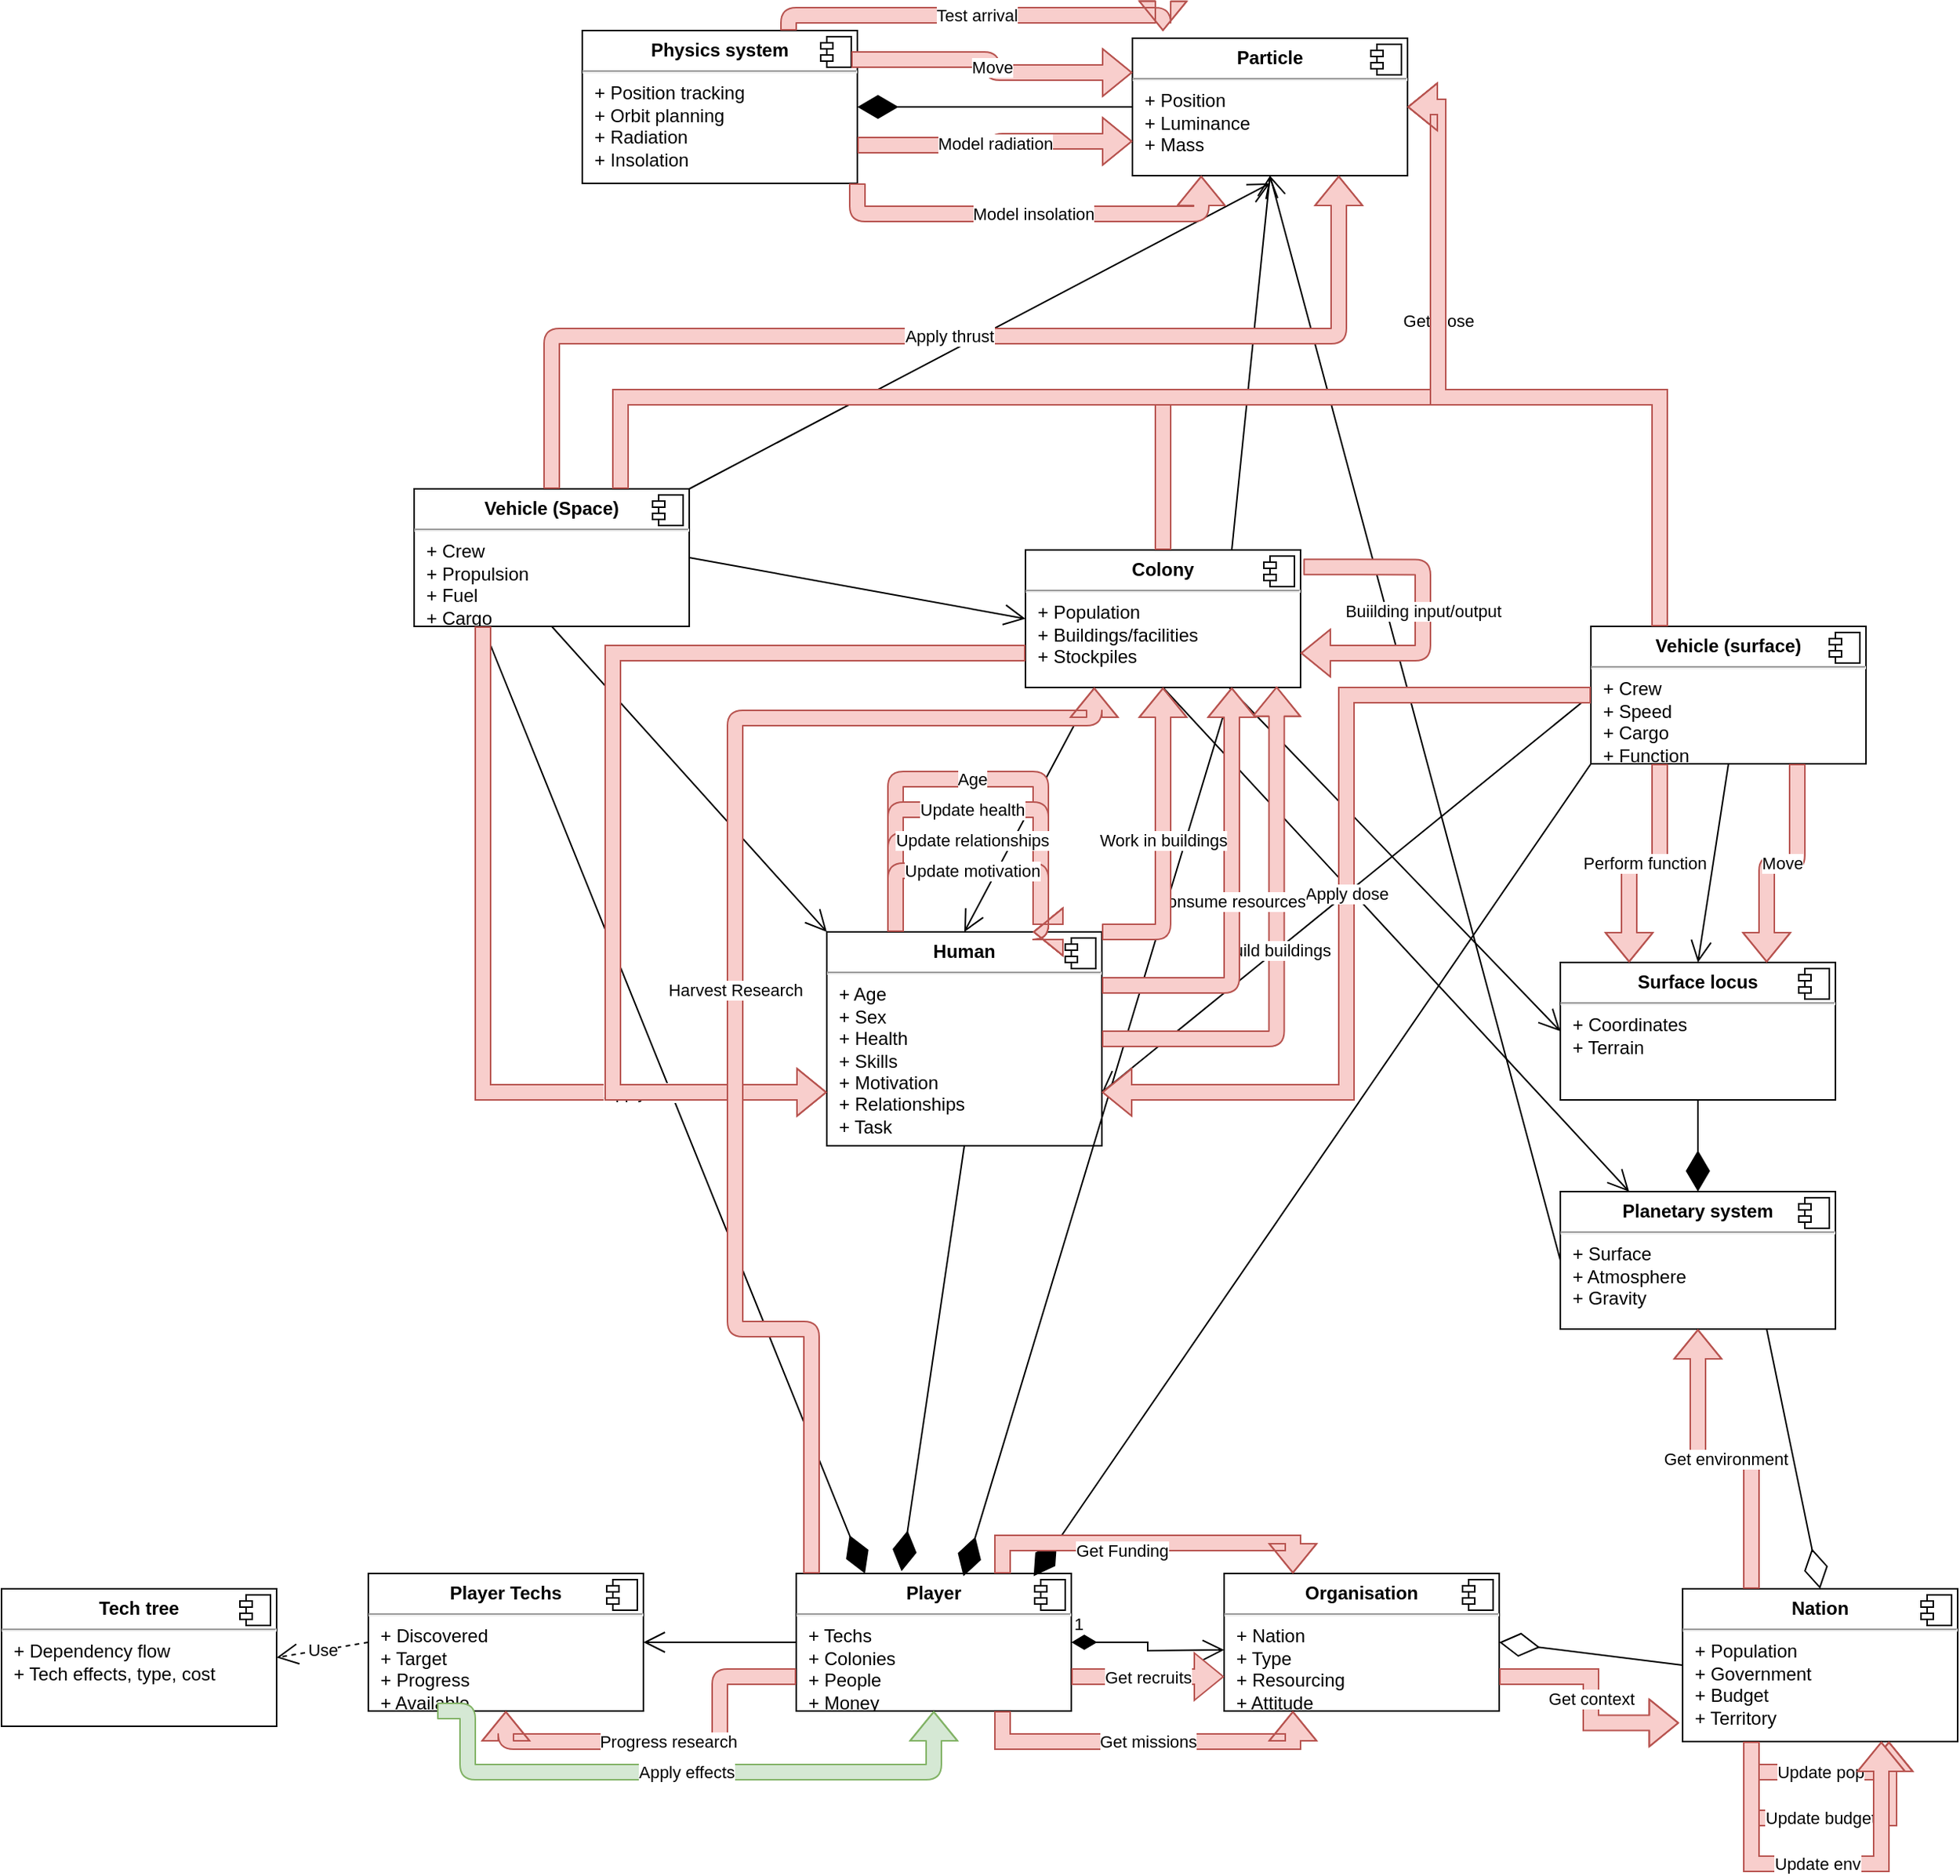 <mxfile version="18.1.2" type="device"><diagram id="ycHX6Ou6pHxriIRzzi7f" name="Page-1"><mxGraphModel dx="1384" dy="1941" grid="1" gridSize="10" guides="1" tooltips="1" connect="1" arrows="1" fold="1" page="1" pageScale="1" pageWidth="1654" pageHeight="1169" math="0" shadow="0"><root><mxCell id="0"/><mxCell id="1" parent="0"/><mxCell id="YpEkuJilYw_Qcr9c4MFV-37" value="" style="group" vertex="1" connectable="0" parent="1"><mxGeometry x="410" y="68" height="287" as="geometry"/></mxCell><mxCell id="YpEkuJilYw_Qcr9c4MFV-41" value="Components" parent="0"/><mxCell id="O30cOn-BTtzcHye-SnPq-31" value="&lt;p style=&quot;margin:0px;margin-top:6px;text-align:center;&quot;&gt;&lt;b&gt;Nation&lt;/b&gt;&lt;/p&gt;&lt;hr&gt;&lt;p style=&quot;margin:0px;margin-left:8px;&quot;&gt;+ Population&lt;/p&gt;&lt;p style=&quot;margin:0px;margin-left:8px;&quot;&gt;+ Government&lt;/p&gt;&lt;p style=&quot;margin:0px;margin-left:8px;&quot;&gt;+ Budget&lt;/p&gt;&lt;p style=&quot;margin:0px;margin-left:8px;&quot;&gt;+ Territory&lt;/p&gt;" style="align=left;overflow=fill;html=1;dropTarget=0;rounded=0;" parent="YpEkuJilYw_Qcr9c4MFV-41" vertex="1"><mxGeometry x="1110" y="680" width="180" height="100" as="geometry"/></mxCell><mxCell id="O30cOn-BTtzcHye-SnPq-32" value="" style="shape=component;jettyWidth=8;jettyHeight=4;rounded=0;" parent="O30cOn-BTtzcHye-SnPq-31" vertex="1"><mxGeometry x="1" width="20" height="20" relative="1" as="geometry"><mxPoint x="-24" y="4" as="offset"/></mxGeometry></mxCell><mxCell id="O30cOn-BTtzcHye-SnPq-8" value="&lt;p style=&quot;margin:0px;margin-top:6px;text-align:center;&quot;&gt;&lt;b&gt;Organisation&lt;/b&gt;&lt;/p&gt;&lt;hr&gt;&lt;p style=&quot;margin:0px;margin-left:8px;&quot;&gt;+ Nation&lt;br&gt;+ Type&lt;/p&gt;&lt;p style=&quot;margin:0px;margin-left:8px;&quot;&gt;+ Resourcing&lt;/p&gt;&lt;p style=&quot;margin:0px;margin-left:8px;&quot;&gt;+ Attitude&lt;/p&gt;" style="align=left;overflow=fill;html=1;dropTarget=0;rounded=0;" parent="YpEkuJilYw_Qcr9c4MFV-41" vertex="1"><mxGeometry x="810" y="670" width="180" height="90" as="geometry"/></mxCell><mxCell id="O30cOn-BTtzcHye-SnPq-9" value="" style="shape=component;jettyWidth=8;jettyHeight=4;rounded=0;" parent="O30cOn-BTtzcHye-SnPq-8" vertex="1"><mxGeometry x="1" width="20" height="20" relative="1" as="geometry"><mxPoint x="-24" y="4" as="offset"/></mxGeometry></mxCell><mxCell id="O30cOn-BTtzcHye-SnPq-6" value="&lt;p style=&quot;margin:0px;margin-top:6px;text-align:center;&quot;&gt;&lt;b&gt;Player&lt;/b&gt;&lt;/p&gt;&lt;hr&gt;&lt;p style=&quot;margin:0px;margin-left:8px;&quot;&gt;+ Techs&lt;br&gt;+ Colonies&lt;/p&gt;&lt;p style=&quot;margin:0px;margin-left:8px;&quot;&gt;+ People&lt;/p&gt;&lt;p style=&quot;margin:0px;margin-left:8px;&quot;&gt;+ Money&lt;/p&gt;" style="align=left;overflow=fill;html=1;dropTarget=0;rounded=0;" parent="YpEkuJilYw_Qcr9c4MFV-41" vertex="1"><mxGeometry x="530" y="670" width="180" height="90" as="geometry"/></mxCell><mxCell id="O30cOn-BTtzcHye-SnPq-7" value="" style="shape=component;jettyWidth=8;jettyHeight=4;rounded=0;" parent="O30cOn-BTtzcHye-SnPq-6" vertex="1"><mxGeometry x="1" width="20" height="20" relative="1" as="geometry"><mxPoint x="-24" y="4" as="offset"/></mxGeometry></mxCell><mxCell id="O30cOn-BTtzcHye-SnPq-53" value="&lt;p style=&quot;margin:0px;margin-top:6px;text-align:center;&quot;&gt;&lt;b&gt;Player Techs&lt;/b&gt;&lt;/p&gt;&lt;hr&gt;&lt;p style=&quot;margin:0px;margin-left:8px;&quot;&gt;+ Discovered&lt;br&gt;+ Target&lt;/p&gt;&lt;p style=&quot;margin:0px;margin-left:8px;&quot;&gt;+ Progress&lt;/p&gt;&lt;p style=&quot;margin:0px;margin-left:8px;&quot;&gt;+ Available&lt;/p&gt;" style="align=left;overflow=fill;html=1;dropTarget=0;rounded=0;" parent="YpEkuJilYw_Qcr9c4MFV-41" vertex="1"><mxGeometry x="250" y="670" width="180" height="90" as="geometry"/></mxCell><mxCell id="O30cOn-BTtzcHye-SnPq-54" value="" style="shape=component;jettyWidth=8;jettyHeight=4;rounded=0;" parent="O30cOn-BTtzcHye-SnPq-53" vertex="1"><mxGeometry x="1" width="20" height="20" relative="1" as="geometry"><mxPoint x="-24" y="4" as="offset"/></mxGeometry></mxCell><mxCell id="O30cOn-BTtzcHye-SnPq-10" value="&lt;p style=&quot;margin:0px;margin-top:6px;text-align:center;&quot;&gt;&lt;b&gt;Tech tree&lt;/b&gt;&lt;/p&gt;&lt;hr&gt;&lt;p style=&quot;margin:0px;margin-left:8px;&quot;&gt;+ Dependency flow&lt;br&gt;+ Tech effects, type, cost&lt;/p&gt;" style="align=left;overflow=fill;html=1;dropTarget=0;rounded=0;" parent="YpEkuJilYw_Qcr9c4MFV-41" vertex="1"><mxGeometry x="10" y="680" width="180" height="90" as="geometry"/></mxCell><mxCell id="O30cOn-BTtzcHye-SnPq-11" value="" style="shape=component;jettyWidth=8;jettyHeight=4;rounded=0;" parent="O30cOn-BTtzcHye-SnPq-10" vertex="1"><mxGeometry x="1" width="20" height="20" relative="1" as="geometry"><mxPoint x="-24" y="4" as="offset"/></mxGeometry></mxCell><mxCell id="O30cOn-BTtzcHye-SnPq-16" value="&lt;p style=&quot;margin:0px;margin-top:6px;text-align:center;&quot;&gt;&lt;b&gt;Planetary system&lt;/b&gt;&lt;/p&gt;&lt;hr&gt;&lt;p style=&quot;margin:0px;margin-left:8px;&quot;&gt;+ Surface&lt;/p&gt;&lt;p style=&quot;margin:0px;margin-left:8px;&quot;&gt;+ Atmosphere&lt;/p&gt;&lt;p style=&quot;margin:0px;margin-left:8px;&quot;&gt;+ Gravity&lt;/p&gt;" style="align=left;overflow=fill;html=1;dropTarget=0;rounded=0;" parent="YpEkuJilYw_Qcr9c4MFV-41" vertex="1"><mxGeometry x="1030" y="420" width="180" height="90" as="geometry"/></mxCell><mxCell id="O30cOn-BTtzcHye-SnPq-17" value="" style="shape=component;jettyWidth=8;jettyHeight=4;rounded=0;" parent="O30cOn-BTtzcHye-SnPq-16" vertex="1"><mxGeometry x="1" width="20" height="20" relative="1" as="geometry"><mxPoint x="-24" y="4" as="offset"/></mxGeometry></mxCell><mxCell id="O30cOn-BTtzcHye-SnPq-56" value="&lt;p style=&quot;margin:0px;margin-top:6px;text-align:center;&quot;&gt;&lt;b&gt;Surface locus&lt;/b&gt;&lt;/p&gt;&lt;hr&gt;&lt;p style=&quot;margin:0px;margin-left:8px;&quot;&gt;+ Coordinates&lt;/p&gt;&lt;p style=&quot;margin:0px;margin-left:8px;&quot;&gt;+ Terrain&lt;/p&gt;" style="align=left;overflow=fill;html=1;dropTarget=0;rounded=0;" parent="YpEkuJilYw_Qcr9c4MFV-41" vertex="1"><mxGeometry x="1030" y="270" width="180" height="90" as="geometry"/></mxCell><mxCell id="O30cOn-BTtzcHye-SnPq-57" value="" style="shape=component;jettyWidth=8;jettyHeight=4;rounded=0;" parent="O30cOn-BTtzcHye-SnPq-56" vertex="1"><mxGeometry x="1" width="20" height="20" relative="1" as="geometry"><mxPoint x="-24" y="4" as="offset"/></mxGeometry></mxCell><mxCell id="O30cOn-BTtzcHye-SnPq-24" value="&lt;p style=&quot;margin:0px;margin-top:6px;text-align:center;&quot;&gt;&lt;b&gt;Human&lt;/b&gt;&lt;/p&gt;&lt;hr&gt;&lt;p style=&quot;margin:0px;margin-left:8px;&quot;&gt;+ Age&lt;br&gt;+ Sex&lt;/p&gt;&lt;p style=&quot;margin:0px;margin-left:8px;&quot;&gt;+ Health&lt;/p&gt;&lt;p style=&quot;margin:0px;margin-left:8px;&quot;&gt;+ Skills&lt;/p&gt;&lt;p style=&quot;margin:0px;margin-left:8px;&quot;&gt;+ Motivation&lt;/p&gt;&lt;p style=&quot;margin:0px;margin-left:8px;&quot;&gt;+ Relationships&lt;/p&gt;&lt;p style=&quot;margin:0px;margin-left:8px;&quot;&gt;+ Task&lt;/p&gt;" style="align=left;overflow=fill;html=1;dropTarget=0;rounded=0;" parent="YpEkuJilYw_Qcr9c4MFV-41" vertex="1"><mxGeometry x="550" y="250" width="180" height="140" as="geometry"/></mxCell><mxCell id="O30cOn-BTtzcHye-SnPq-25" value="" style="shape=component;jettyWidth=8;jettyHeight=4;rounded=0;" parent="O30cOn-BTtzcHye-SnPq-24" vertex="1"><mxGeometry x="1" width="20" height="20" relative="1" as="geometry"><mxPoint x="-24" y="4" as="offset"/></mxGeometry></mxCell><mxCell id="O30cOn-BTtzcHye-SnPq-28" value="&lt;p style=&quot;margin:0px;margin-top:6px;text-align:center;&quot;&gt;&lt;b&gt;Vehicle (surface)&lt;/b&gt;&lt;/p&gt;&lt;hr&gt;&lt;p style=&quot;margin:0px;margin-left:8px;&quot;&gt;+ Crew&lt;/p&gt;&lt;p style=&quot;margin:0px;margin-left:8px;&quot;&gt;+ Speed&lt;/p&gt;&lt;p style=&quot;margin:0px;margin-left:8px;&quot;&gt;+ Cargo&lt;/p&gt;&lt;p style=&quot;margin:0px;margin-left:8px;&quot;&gt;+ Function&lt;/p&gt;" style="align=left;overflow=fill;html=1;dropTarget=0;rounded=0;" parent="YpEkuJilYw_Qcr9c4MFV-41" vertex="1"><mxGeometry x="1050" y="50" width="180" height="90" as="geometry"/></mxCell><mxCell id="O30cOn-BTtzcHye-SnPq-29" value="" style="shape=component;jettyWidth=8;jettyHeight=4;rounded=0;" parent="O30cOn-BTtzcHye-SnPq-28" vertex="1"><mxGeometry x="1" width="20" height="20" relative="1" as="geometry"><mxPoint x="-24" y="4" as="offset"/></mxGeometry></mxCell><mxCell id="O30cOn-BTtzcHye-SnPq-22" value="&lt;p style=&quot;margin:0px;margin-top:6px;text-align:center;&quot;&gt;&lt;b&gt;Colony&lt;/b&gt;&lt;/p&gt;&lt;hr&gt;&lt;p style=&quot;margin:0px;margin-left:8px;&quot;&gt;+ Population&lt;br&gt;+ Buildings/facilities&lt;/p&gt;&lt;p style=&quot;margin:0px;margin-left:8px;&quot;&gt;+ Stockpiles&lt;/p&gt;" style="align=left;overflow=fill;html=1;dropTarget=0;rounded=0;" parent="YpEkuJilYw_Qcr9c4MFV-41" vertex="1"><mxGeometry x="680" width="180" height="90" as="geometry"/></mxCell><mxCell id="O30cOn-BTtzcHye-SnPq-23" value="" style="shape=component;jettyWidth=8;jettyHeight=4;rounded=0;" parent="O30cOn-BTtzcHye-SnPq-22" vertex="1"><mxGeometry x="1" width="20" height="20" relative="1" as="geometry"><mxPoint x="-24" y="4" as="offset"/></mxGeometry></mxCell><mxCell id="O30cOn-BTtzcHye-SnPq-26" value="&lt;p style=&quot;margin:0px;margin-top:6px;text-align:center;&quot;&gt;&lt;b&gt;Vehicle (Space)&lt;/b&gt;&lt;/p&gt;&lt;hr&gt;&lt;p style=&quot;margin:0px;margin-left:8px;&quot;&gt;+ Crew&lt;br&gt;+ Propulsion&lt;/p&gt;&lt;p style=&quot;margin:0px;margin-left:8px;&quot;&gt;+ Fuel&lt;/p&gt;&lt;p style=&quot;margin:0px;margin-left:8px;&quot;&gt;+ Cargo&lt;/p&gt;" style="align=left;overflow=fill;html=1;dropTarget=0;rounded=0;" parent="YpEkuJilYw_Qcr9c4MFV-41" vertex="1"><mxGeometry x="280" y="-40" width="180" height="90" as="geometry"/></mxCell><mxCell id="O30cOn-BTtzcHye-SnPq-27" value="" style="shape=component;jettyWidth=8;jettyHeight=4;rounded=0;" parent="O30cOn-BTtzcHye-SnPq-26" vertex="1"><mxGeometry x="1" width="20" height="20" relative="1" as="geometry"><mxPoint x="-24" y="4" as="offset"/></mxGeometry></mxCell><mxCell id="O30cOn-BTtzcHye-SnPq-40" value="&lt;p style=&quot;margin:0px;margin-top:6px;text-align:center;&quot;&gt;&lt;b&gt;Particle&lt;/b&gt;&lt;/p&gt;&lt;hr&gt;&lt;p style=&quot;margin:0px;margin-left:8px;&quot;&gt;+ Position&lt;br&gt;&lt;/p&gt;&lt;p style=&quot;margin:0px;margin-left:8px;&quot;&gt;+ Luminance&lt;/p&gt;&lt;p style=&quot;margin:0px;margin-left:8px;&quot;&gt;+ Mass&lt;/p&gt;" style="align=left;overflow=fill;html=1;dropTarget=0;rounded=0;" parent="YpEkuJilYw_Qcr9c4MFV-41" vertex="1"><mxGeometry x="750" y="-335" width="180" height="90" as="geometry"/></mxCell><mxCell id="O30cOn-BTtzcHye-SnPq-41" value="" style="shape=component;jettyWidth=8;jettyHeight=4;rounded=0;" parent="O30cOn-BTtzcHye-SnPq-40" vertex="1"><mxGeometry x="1" width="20" height="20" relative="1" as="geometry"><mxPoint x="-24" y="4" as="offset"/></mxGeometry></mxCell><mxCell id="O30cOn-BTtzcHye-SnPq-1" value="&lt;p style=&quot;margin:0px;margin-top:6px;text-align:center;&quot;&gt;&lt;b&gt;Physics system&lt;/b&gt;&lt;/p&gt;&lt;hr&gt;&lt;p style=&quot;margin:0px;margin-left:8px;&quot;&gt;+ Position tracking&lt;br&gt;+ Orbit planning&lt;/p&gt;&lt;p style=&quot;margin:0px;margin-left:8px;&quot;&gt;+ Radiation&lt;/p&gt;&lt;p style=&quot;margin:0px;margin-left:8px;&quot;&gt;+ Insolation&lt;/p&gt;" style="align=left;overflow=fill;html=1;dropTarget=0;rounded=0;" parent="YpEkuJilYw_Qcr9c4MFV-41" vertex="1"><mxGeometry x="390" y="-340" width="180" height="100" as="geometry"/></mxCell><mxCell id="O30cOn-BTtzcHye-SnPq-2" value="" style="shape=component;jettyWidth=8;jettyHeight=4;rounded=0;" parent="O30cOn-BTtzcHye-SnPq-1" vertex="1"><mxGeometry x="1" width="20" height="20" relative="1" as="geometry"><mxPoint x="-24" y="4" as="offset"/></mxGeometry></mxCell><mxCell id="YpEkuJilYw_Qcr9c4MFV-42" value="References" parent="0"/><mxCell id="YpEkuJilYw_Qcr9c4MFV-24" value="" style="endArrow=diamondThin;endFill=1;endSize=24;html=1;rounded=0;entryX=0.25;entryY=0;entryDx=0;entryDy=0;exitX=0.25;exitY=1;exitDx=0;exitDy=0;" edge="1" parent="YpEkuJilYw_Qcr9c4MFV-42" source="O30cOn-BTtzcHye-SnPq-26" target="O30cOn-BTtzcHye-SnPq-6"><mxGeometry width="160" relative="1" as="geometry"><mxPoint x="610" y="520" as="sourcePoint"/><mxPoint x="770" y="520" as="targetPoint"/></mxGeometry></mxCell><mxCell id="YpEkuJilYw_Qcr9c4MFV-25" value="" style="endArrow=diamondThin;endFill=1;endSize=24;html=1;rounded=0;entryX=0.383;entryY=-0.016;entryDx=0;entryDy=0;entryPerimeter=0;exitX=0.5;exitY=1;exitDx=0;exitDy=0;" edge="1" parent="YpEkuJilYw_Qcr9c4MFV-42" source="O30cOn-BTtzcHye-SnPq-24" target="O30cOn-BTtzcHye-SnPq-6"><mxGeometry width="160" relative="1" as="geometry"><mxPoint x="660" y="560" as="sourcePoint"/><mxPoint x="820" y="560" as="targetPoint"/></mxGeometry></mxCell><mxCell id="YpEkuJilYw_Qcr9c4MFV-26" value="" style="endArrow=diamondThin;endFill=1;endSize=24;html=1;rounded=0;entryX=0.608;entryY=0.02;entryDx=0;entryDy=0;entryPerimeter=0;exitX=0.75;exitY=1;exitDx=0;exitDy=0;" edge="1" parent="YpEkuJilYw_Qcr9c4MFV-42" source="O30cOn-BTtzcHye-SnPq-22" target="O30cOn-BTtzcHye-SnPq-6"><mxGeometry width="160" relative="1" as="geometry"><mxPoint x="680" y="560" as="sourcePoint"/><mxPoint x="840" y="560" as="targetPoint"/></mxGeometry></mxCell><mxCell id="YpEkuJilYw_Qcr9c4MFV-23" value="" style="endArrow=diamondThin;endFill=1;endSize=24;html=1;rounded=0;entryX=0.863;entryY=0.02;entryDx=0;entryDy=0;entryPerimeter=0;exitX=0;exitY=1;exitDx=0;exitDy=0;" edge="1" parent="YpEkuJilYw_Qcr9c4MFV-42" source="O30cOn-BTtzcHye-SnPq-28" target="O30cOn-BTtzcHye-SnPq-6"><mxGeometry width="160" relative="1" as="geometry"><mxPoint x="690" y="320" as="sourcePoint"/><mxPoint x="850" y="320" as="targetPoint"/></mxGeometry></mxCell><mxCell id="O30cOn-BTtzcHye-SnPq-55" value="Use" style="endArrow=open;endSize=12;dashed=1;html=1;rounded=0;entryX=1;entryY=0.5;entryDx=0;entryDy=0;exitX=0;exitY=0.5;exitDx=0;exitDy=0;" parent="YpEkuJilYw_Qcr9c4MFV-42" source="O30cOn-BTtzcHye-SnPq-53" target="O30cOn-BTtzcHye-SnPq-10" edge="1"><mxGeometry width="160" relative="1" as="geometry"><mxPoint x="50" y="690" as="sourcePoint"/><mxPoint x="210" y="690" as="targetPoint"/></mxGeometry></mxCell><mxCell id="O30cOn-BTtzcHye-SnPq-34" value="" style="endArrow=open;endFill=1;endSize=12;html=1;rounded=0;exitX=0;exitY=0.5;exitDx=0;exitDy=0;entryX=1;entryY=0.5;entryDx=0;entryDy=0;" parent="YpEkuJilYw_Qcr9c4MFV-42" source="O30cOn-BTtzcHye-SnPq-6" target="O30cOn-BTtzcHye-SnPq-53" edge="1"><mxGeometry width="160" relative="1" as="geometry"><mxPoint x="380" y="660" as="sourcePoint"/><mxPoint x="540" y="660" as="targetPoint"/></mxGeometry></mxCell><mxCell id="O30cOn-BTtzcHye-SnPq-33" value="1" style="endArrow=open;html=1;endSize=12;startArrow=diamondThin;startSize=14;startFill=1;edgeStyle=orthogonalEdgeStyle;align=left;verticalAlign=bottom;rounded=0;" parent="YpEkuJilYw_Qcr9c4MFV-42" source="O30cOn-BTtzcHye-SnPq-6" edge="1"><mxGeometry x="-1" y="3" relative="1" as="geometry"><mxPoint x="710" y="715" as="sourcePoint"/><mxPoint x="810" y="720" as="targetPoint"/></mxGeometry></mxCell><mxCell id="O30cOn-BTtzcHye-SnPq-36" value="" style="endArrow=diamondThin;endFill=0;endSize=24;html=1;rounded=0;entryX=1;entryY=0.5;entryDx=0;entryDy=0;exitX=0;exitY=0.5;exitDx=0;exitDy=0;" parent="YpEkuJilYw_Qcr9c4MFV-42" source="O30cOn-BTtzcHye-SnPq-31" target="O30cOn-BTtzcHye-SnPq-8" edge="1"><mxGeometry width="160" relative="1" as="geometry"><mxPoint x="1030" y="650" as="sourcePoint"/><mxPoint x="1190" y="650" as="targetPoint"/></mxGeometry></mxCell><mxCell id="O30cOn-BTtzcHye-SnPq-37" value="" style="endArrow=diamondThin;endFill=0;endSize=24;html=1;rounded=0;entryX=0.5;entryY=0;entryDx=0;entryDy=0;exitX=0.75;exitY=1;exitDx=0;exitDy=0;" parent="YpEkuJilYw_Qcr9c4MFV-42" source="O30cOn-BTtzcHye-SnPq-16" target="O30cOn-BTtzcHye-SnPq-31" edge="1"><mxGeometry width="160" relative="1" as="geometry"><mxPoint x="1130" y="590" as="sourcePoint"/><mxPoint x="1290" y="590" as="targetPoint"/></mxGeometry></mxCell><mxCell id="O30cOn-BTtzcHye-SnPq-44" value="" style="endArrow=open;endFill=1;endSize=12;html=1;rounded=0;exitX=0;exitY=0.5;exitDx=0;exitDy=0;entryX=0.5;entryY=1;entryDx=0;entryDy=0;" parent="YpEkuJilYw_Qcr9c4MFV-42" source="O30cOn-BTtzcHye-SnPq-16" target="O30cOn-BTtzcHye-SnPq-40" edge="1"><mxGeometry width="160" relative="1" as="geometry"><mxPoint x="950" y="350" as="sourcePoint"/><mxPoint x="1110" y="350" as="targetPoint"/></mxGeometry></mxCell><mxCell id="O30cOn-BTtzcHye-SnPq-46" value="" style="endArrow=open;endFill=1;endSize=12;html=1;rounded=0;exitX=0.5;exitY=1;exitDx=0;exitDy=0;entryX=0.25;entryY=0;entryDx=0;entryDy=0;" parent="YpEkuJilYw_Qcr9c4MFV-42" source="O30cOn-BTtzcHye-SnPq-22" target="O30cOn-BTtzcHye-SnPq-16" edge="1"><mxGeometry width="160" relative="1" as="geometry"><mxPoint x="520" y="220" as="sourcePoint"/><mxPoint x="680" y="220" as="targetPoint"/></mxGeometry></mxCell><mxCell id="gb7WGFapr_eq5g4spfhF-29" value="" style="endArrow=diamondThin;endFill=1;endSize=24;html=1;entryX=0.5;entryY=0;entryDx=0;entryDy=0;exitX=0.5;exitY=1;exitDx=0;exitDy=0;" parent="YpEkuJilYw_Qcr9c4MFV-42" source="O30cOn-BTtzcHye-SnPq-56" target="O30cOn-BTtzcHye-SnPq-16" edge="1"><mxGeometry width="160" relative="1" as="geometry"><mxPoint x="900" y="540" as="sourcePoint"/><mxPoint x="1060" y="540" as="targetPoint"/></mxGeometry></mxCell><mxCell id="O30cOn-BTtzcHye-SnPq-48" value="" style="endArrow=open;endFill=1;endSize=12;html=1;rounded=0;exitX=0.5;exitY=1;exitDx=0;exitDy=0;entryX=0.5;entryY=0;entryDx=0;entryDy=0;" parent="YpEkuJilYw_Qcr9c4MFV-42" source="O30cOn-BTtzcHye-SnPq-28" target="O30cOn-BTtzcHye-SnPq-56" edge="1"><mxGeometry width="160" relative="1" as="geometry"><mxPoint x="1020" y="230" as="sourcePoint"/><mxPoint x="1180" y="230" as="targetPoint"/></mxGeometry></mxCell><mxCell id="gb7WGFapr_eq5g4spfhF-13" value="" style="endArrow=open;endFill=1;endSize=12;html=1;entryX=0;entryY=0.5;entryDx=0;entryDy=0;" parent="YpEkuJilYw_Qcr9c4MFV-42" source="O30cOn-BTtzcHye-SnPq-22" target="O30cOn-BTtzcHye-SnPq-56" edge="1"><mxGeometry width="160" relative="1" as="geometry"><mxPoint x="650" y="250" as="sourcePoint"/><mxPoint x="810" y="250" as="targetPoint"/></mxGeometry></mxCell><mxCell id="O30cOn-BTtzcHye-SnPq-52" value="" style="endArrow=open;endFill=1;endSize=12;html=1;rounded=0;exitX=0;exitY=0.5;exitDx=0;exitDy=0;entryX=1;entryY=0.75;entryDx=0;entryDy=0;" parent="YpEkuJilYw_Qcr9c4MFV-42" source="O30cOn-BTtzcHye-SnPq-28" target="O30cOn-BTtzcHye-SnPq-24" edge="1"><mxGeometry width="160" relative="1" as="geometry"><mxPoint x="820" y="20" as="sourcePoint"/><mxPoint x="980" y="20" as="targetPoint"/></mxGeometry></mxCell><mxCell id="O30cOn-BTtzcHye-SnPq-50" value="" style="endArrow=open;endFill=1;endSize=12;html=1;rounded=0;exitX=0.25;exitY=1;exitDx=0;exitDy=0;entryX=0.5;entryY=0;entryDx=0;entryDy=0;" parent="YpEkuJilYw_Qcr9c4MFV-42" source="O30cOn-BTtzcHye-SnPq-22" target="O30cOn-BTtzcHye-SnPq-24" edge="1"><mxGeometry width="160" relative="1" as="geometry"><mxPoint x="530" y="150" as="sourcePoint"/><mxPoint x="590" y="40" as="targetPoint"/></mxGeometry></mxCell><mxCell id="O30cOn-BTtzcHye-SnPq-51" value="" style="endArrow=open;endFill=1;endSize=12;html=1;rounded=0;exitX=0.5;exitY=1;exitDx=0;exitDy=0;entryX=0;entryY=0;entryDx=0;entryDy=0;" parent="YpEkuJilYw_Qcr9c4MFV-42" source="O30cOn-BTtzcHye-SnPq-26" target="O30cOn-BTtzcHye-SnPq-24" edge="1"><mxGeometry width="160" relative="1" as="geometry"><mxPoint x="810" y="50" as="sourcePoint"/><mxPoint x="970" y="50" as="targetPoint"/></mxGeometry></mxCell><mxCell id="O30cOn-BTtzcHye-SnPq-49" value="" style="endArrow=open;endFill=1;endSize=12;html=1;rounded=0;exitX=1;exitY=0.5;exitDx=0;exitDy=0;entryX=0;entryY=0.5;entryDx=0;entryDy=0;" parent="YpEkuJilYw_Qcr9c4MFV-42" source="O30cOn-BTtzcHye-SnPq-26" target="O30cOn-BTtzcHye-SnPq-22" edge="1"><mxGeometry width="160" relative="1" as="geometry"><mxPoint x="890" y="240" as="sourcePoint"/><mxPoint x="1050" y="240" as="targetPoint"/></mxGeometry></mxCell><mxCell id="O30cOn-BTtzcHye-SnPq-43" value="" style="endArrow=open;endFill=1;endSize=12;html=1;rounded=0;exitX=1;exitY=0;exitDx=0;exitDy=0;" parent="YpEkuJilYw_Qcr9c4MFV-42" source="O30cOn-BTtzcHye-SnPq-26" edge="1"><mxGeometry width="160" relative="1" as="geometry"><mxPoint x="820" y="240" as="sourcePoint"/><mxPoint x="840" y="-240" as="targetPoint"/></mxGeometry></mxCell><mxCell id="O30cOn-BTtzcHye-SnPq-47" value="" style="endArrow=open;endFill=1;endSize=12;html=1;rounded=0;exitX=0.75;exitY=0;exitDx=0;exitDy=0;entryX=0.5;entryY=1;entryDx=0;entryDy=0;" parent="YpEkuJilYw_Qcr9c4MFV-42" source="O30cOn-BTtzcHye-SnPq-22" target="O30cOn-BTtzcHye-SnPq-40" edge="1"><mxGeometry width="160" relative="1" as="geometry"><mxPoint x="530" y="230" as="sourcePoint"/><mxPoint x="690" y="230" as="targetPoint"/></mxGeometry></mxCell><mxCell id="O30cOn-BTtzcHye-SnPq-42" value="" style="endArrow=diamondThin;endFill=1;endSize=24;html=1;rounded=0;entryX=1;entryY=0.5;entryDx=0;entryDy=0;exitX=0;exitY=0.5;exitDx=0;exitDy=0;" parent="YpEkuJilYw_Qcr9c4MFV-42" source="O30cOn-BTtzcHye-SnPq-40" target="O30cOn-BTtzcHye-SnPq-1" edge="1"><mxGeometry width="160" relative="1" as="geometry"><mxPoint x="1020" y="130" as="sourcePoint"/><mxPoint x="1180" y="130" as="targetPoint"/></mxGeometry></mxCell><mxCell id="YpEkuJilYw_Qcr9c4MFV-43" value="Timing interactions" parent="0"/><mxCell id="YpEkuJilYw_Qcr9c4MFV-33" value="Apply dose" style="edgeStyle=orthogonalEdgeStyle;shape=flexArrow;rounded=0;orthogonalLoop=1;jettySize=auto;html=1;exitX=0.25;exitY=1;exitDx=0;exitDy=0;entryX=0;entryY=0.75;entryDx=0;entryDy=0;startArrow=none;startFill=0;endArrow=block;endFill=0;fillColor=#f8cecc;strokeColor=#b85450;" edge="1" parent="YpEkuJilYw_Qcr9c4MFV-43" source="O30cOn-BTtzcHye-SnPq-26" target="O30cOn-BTtzcHye-SnPq-24"><mxGeometry x="0.547" relative="1" as="geometry"><mxPoint x="1" as="offset"/></mxGeometry></mxCell><mxCell id="YpEkuJilYw_Qcr9c4MFV-35" style="edgeStyle=orthogonalEdgeStyle;shape=flexArrow;rounded=0;orthogonalLoop=1;jettySize=auto;html=1;exitX=0;exitY=0.75;exitDx=0;exitDy=0;entryX=0;entryY=0.75;entryDx=0;entryDy=0;startArrow=none;startFill=0;endArrow=block;endFill=0;fillColor=#f8cecc;strokeColor=#b85450;" edge="1" parent="YpEkuJilYw_Qcr9c4MFV-43" source="O30cOn-BTtzcHye-SnPq-22" target="O30cOn-BTtzcHye-SnPq-24"><mxGeometry relative="1" as="geometry"><Array as="points"><mxPoint x="410" y="68"/><mxPoint x="410" y="355"/></Array></mxGeometry></mxCell><mxCell id="gb7WGFapr_eq5g4spfhF-30" value="Harvest Research" style="edgeStyle=orthogonalEdgeStyle;shape=flexArrow;orthogonalLoop=1;jettySize=auto;html=1;exitX=0.25;exitY=1;exitDx=0;exitDy=0;fillColor=#f8cecc;strokeColor=#b85450;startArrow=block;endArrow=none;endFill=0;" parent="YpEkuJilYw_Qcr9c4MFV-43" source="O30cOn-BTtzcHye-SnPq-22" target="O30cOn-BTtzcHye-SnPq-6" edge="1"><mxGeometry relative="1" as="geometry"><Array as="points"><mxPoint x="725" y="110"/><mxPoint x="490" y="110"/><mxPoint x="490" y="510"/><mxPoint x="540" y="510"/></Array></mxGeometry></mxCell><mxCell id="gb7WGFapr_eq5g4spfhF-31" value="Progress research" style="edgeStyle=orthogonalEdgeStyle;shape=flexArrow;orthogonalLoop=1;jettySize=auto;html=1;exitX=0;exitY=0.75;exitDx=0;exitDy=0;entryX=0.5;entryY=1;entryDx=0;entryDy=0;fillColor=#f8cecc;strokeColor=#b85450;" parent="YpEkuJilYw_Qcr9c4MFV-43" source="O30cOn-BTtzcHye-SnPq-6" target="O30cOn-BTtzcHye-SnPq-53" edge="1"><mxGeometry relative="1" as="geometry"/></mxCell><mxCell id="gb7WGFapr_eq5g4spfhF-32" value="Apply effects" style="edgeStyle=orthogonalEdgeStyle;shape=flexArrow;orthogonalLoop=1;jettySize=auto;html=1;exitX=0.25;exitY=1;exitDx=0;exitDy=0;entryX=0.5;entryY=1;entryDx=0;entryDy=0;fillColor=#d5e8d4;strokeColor=#82b366;" parent="YpEkuJilYw_Qcr9c4MFV-43" source="O30cOn-BTtzcHye-SnPq-53" target="O30cOn-BTtzcHye-SnPq-6" edge="1"><mxGeometry relative="1" as="geometry"><Array as="points"><mxPoint x="315" y="800"/><mxPoint x="620" y="800"/></Array></mxGeometry></mxCell><mxCell id="YpEkuJilYw_Qcr9c4MFV-4" value="Get missions" style="edgeStyle=orthogonalEdgeStyle;shape=flexArrow;rounded=0;orthogonalLoop=1;jettySize=auto;html=1;exitX=0.75;exitY=1;exitDx=0;exitDy=0;entryX=0.25;entryY=1;entryDx=0;entryDy=0;startArrow=none;startFill=0;endArrow=block;endFill=0;fillColor=#f8cecc;strokeColor=#b85450;" edge="1" parent="YpEkuJilYw_Qcr9c4MFV-43" source="O30cOn-BTtzcHye-SnPq-6" target="O30cOn-BTtzcHye-SnPq-8"><mxGeometry relative="1" as="geometry"/></mxCell><mxCell id="YpEkuJilYw_Qcr9c4MFV-1" style="edgeStyle=orthogonalEdgeStyle;shape=flexArrow;rounded=0;orthogonalLoop=1;jettySize=auto;html=1;exitX=0.25;exitY=0;exitDx=0;exitDy=0;entryX=0.75;entryY=0;entryDx=0;entryDy=0;startArrow=block;endArrow=none;endFill=0;startFill=0;fillColor=#f8cecc;strokeColor=#b85450;" edge="1" parent="YpEkuJilYw_Qcr9c4MFV-43" source="O30cOn-BTtzcHye-SnPq-8" target="O30cOn-BTtzcHye-SnPq-6"><mxGeometry relative="1" as="geometry"/></mxCell><mxCell id="YpEkuJilYw_Qcr9c4MFV-2" value="Get Funding" style="edgeLabel;html=1;align=center;verticalAlign=middle;resizable=0;points=[];" vertex="1" connectable="0" parent="YpEkuJilYw_Qcr9c4MFV-1"><mxGeometry x="0.142" y="5" relative="1" as="geometry"><mxPoint x="-1" as="offset"/></mxGeometry></mxCell><mxCell id="YpEkuJilYw_Qcr9c4MFV-3" value="Get recruits" style="edgeStyle=orthogonalEdgeStyle;shape=flexArrow;rounded=0;orthogonalLoop=1;jettySize=auto;html=1;exitX=1;exitY=0.75;exitDx=0;exitDy=0;entryX=0;entryY=0.75;entryDx=0;entryDy=0;startArrow=none;startFill=0;endArrow=block;endFill=0;fillColor=#f8cecc;strokeColor=#b85450;" edge="1" parent="YpEkuJilYw_Qcr9c4MFV-43" source="O30cOn-BTtzcHye-SnPq-6" target="O30cOn-BTtzcHye-SnPq-8"><mxGeometry relative="1" as="geometry"/></mxCell><mxCell id="YpEkuJilYw_Qcr9c4MFV-9" value="Get context" style="edgeStyle=orthogonalEdgeStyle;shape=flexArrow;rounded=0;orthogonalLoop=1;jettySize=auto;html=1;exitX=1;exitY=0.75;exitDx=0;exitDy=0;entryX=-0.013;entryY=0.878;entryDx=0;entryDy=0;entryPerimeter=0;startArrow=none;startFill=0;endArrow=block;endFill=0;fillColor=#f8cecc;strokeColor=#b85450;" edge="1" parent="YpEkuJilYw_Qcr9c4MFV-43" source="O30cOn-BTtzcHye-SnPq-8" target="O30cOn-BTtzcHye-SnPq-31"><mxGeometry relative="1" as="geometry"/></mxCell><mxCell id="YpEkuJilYw_Qcr9c4MFV-5" value="Update pop" style="edgeStyle=orthogonalEdgeStyle;shape=flexArrow;rounded=0;orthogonalLoop=1;jettySize=auto;html=1;exitX=0.25;exitY=1;exitDx=0;exitDy=0;entryX=0.75;entryY=1;entryDx=0;entryDy=0;startArrow=none;startFill=0;endArrow=block;endFill=0;fillColor=#f8cecc;strokeColor=#b85450;" edge="1" parent="YpEkuJilYw_Qcr9c4MFV-43" source="O30cOn-BTtzcHye-SnPq-31" target="O30cOn-BTtzcHye-SnPq-31"><mxGeometry relative="1" as="geometry"/></mxCell><mxCell id="YpEkuJilYw_Qcr9c4MFV-6" value="Update budget" style="edgeStyle=orthogonalEdgeStyle;shape=flexArrow;rounded=0;orthogonalLoop=1;jettySize=auto;html=1;exitX=0.25;exitY=1;exitDx=0;exitDy=0;entryX=0.75;entryY=1;entryDx=0;entryDy=0;startArrow=none;startFill=0;endArrow=block;endFill=0;fillColor=#f8cecc;strokeColor=#b85450;" edge="1" parent="YpEkuJilYw_Qcr9c4MFV-43" source="O30cOn-BTtzcHye-SnPq-31" target="O30cOn-BTtzcHye-SnPq-31"><mxGeometry relative="1" as="geometry"><Array as="points"><mxPoint x="1155" y="830"/><mxPoint x="1245" y="830"/></Array></mxGeometry></mxCell><mxCell id="YpEkuJilYw_Qcr9c4MFV-8" value="Update env" style="edgeStyle=orthogonalEdgeStyle;shape=flexArrow;rounded=0;orthogonalLoop=1;jettySize=auto;html=1;exitX=0.25;exitY=1;exitDx=0;exitDy=0;startArrow=none;startFill=0;endArrow=block;endFill=0;fillColor=#f8cecc;strokeColor=#b85450;" edge="1" parent="YpEkuJilYw_Qcr9c4MFV-43" source="O30cOn-BTtzcHye-SnPq-31"><mxGeometry relative="1" as="geometry"><mxPoint x="1240" y="780" as="targetPoint"/><Array as="points"><mxPoint x="1155" y="860"/><mxPoint x="1240" y="860"/></Array></mxGeometry></mxCell><mxCell id="YpEkuJilYw_Qcr9c4MFV-10" value="Get environment" style="edgeStyle=orthogonalEdgeStyle;shape=flexArrow;rounded=0;orthogonalLoop=1;jettySize=auto;html=1;exitX=0.25;exitY=0;exitDx=0;exitDy=0;entryX=0.5;entryY=1;entryDx=0;entryDy=0;startArrow=none;startFill=0;endArrow=block;endFill=0;fillColor=#f8cecc;strokeColor=#b85450;" edge="1" parent="YpEkuJilYw_Qcr9c4MFV-43" source="O30cOn-BTtzcHye-SnPq-31" target="O30cOn-BTtzcHye-SnPq-16"><mxGeometry relative="1" as="geometry"/></mxCell><mxCell id="gb7WGFapr_eq5g4spfhF-9" value="Move" style="edgeStyle=orthogonalEdgeStyle;shape=flexArrow;orthogonalLoop=1;jettySize=auto;html=1;exitX=0.75;exitY=1;exitDx=0;exitDy=0;entryX=0.75;entryY=0;entryDx=0;entryDy=0;fillColor=#f8cecc;strokeColor=#b85450;" parent="YpEkuJilYw_Qcr9c4MFV-43" source="O30cOn-BTtzcHye-SnPq-28" target="O30cOn-BTtzcHye-SnPq-56" edge="1"><mxGeometry relative="1" as="geometry"/></mxCell><mxCell id="gb7WGFapr_eq5g4spfhF-10" value="Perform function" style="edgeStyle=orthogonalEdgeStyle;shape=flexArrow;orthogonalLoop=1;jettySize=auto;html=1;exitX=0.25;exitY=1;exitDx=0;exitDy=0;entryX=0.25;entryY=0;entryDx=0;entryDy=0;fillColor=#f8cecc;strokeColor=#b85450;" parent="YpEkuJilYw_Qcr9c4MFV-43" source="O30cOn-BTtzcHye-SnPq-28" target="O30cOn-BTtzcHye-SnPq-56" edge="1"><mxGeometry relative="1" as="geometry"/></mxCell><mxCell id="YpEkuJilYw_Qcr9c4MFV-36" value="Apply dose" style="edgeStyle=orthogonalEdgeStyle;shape=flexArrow;rounded=0;orthogonalLoop=1;jettySize=auto;html=1;exitX=0;exitY=0.5;exitDx=0;exitDy=0;entryX=1;entryY=0.75;entryDx=0;entryDy=0;startArrow=none;startFill=0;endArrow=block;endFill=0;fillColor=#f8cecc;strokeColor=#b85450;" edge="1" parent="YpEkuJilYw_Qcr9c4MFV-43" source="O30cOn-BTtzcHye-SnPq-28" target="O30cOn-BTtzcHye-SnPq-24"><mxGeometry relative="1" as="geometry"/></mxCell><mxCell id="gb7WGFapr_eq5g4spfhF-2" value="Build buildings" style="edgeStyle=orthogonalEdgeStyle;shape=flexArrow;orthogonalLoop=1;jettySize=auto;html=1;exitX=1;exitY=0.5;exitDx=0;exitDy=0;entryX=0.913;entryY=0.993;entryDx=0;entryDy=0;fillColor=#f8cecc;strokeColor=#b85450;entryPerimeter=0;" parent="YpEkuJilYw_Qcr9c4MFV-43" source="O30cOn-BTtzcHye-SnPq-24" target="O30cOn-BTtzcHye-SnPq-22" edge="1"><mxGeometry relative="1" as="geometry"/></mxCell><mxCell id="gb7WGFapr_eq5g4spfhF-1" value="consume resources" style="edgeStyle=orthogonalEdgeStyle;orthogonalLoop=1;jettySize=auto;html=1;exitX=1;exitY=0.25;exitDx=0;exitDy=0;entryX=0.75;entryY=1;entryDx=0;entryDy=0;fillColor=#f8cecc;strokeColor=#b85450;shape=flexArrow;" parent="YpEkuJilYw_Qcr9c4MFV-43" source="O30cOn-BTtzcHye-SnPq-24" target="O30cOn-BTtzcHye-SnPq-22" edge="1"><mxGeometry relative="1" as="geometry"/></mxCell><mxCell id="gb7WGFapr_eq5g4spfhF-3" value="Work in buildings" style="edgeStyle=orthogonalEdgeStyle;shape=flexArrow;orthogonalLoop=1;jettySize=auto;html=1;exitX=1;exitY=0;exitDx=0;exitDy=0;fillColor=#f8cecc;strokeColor=#b85450;entryX=0.5;entryY=1;entryDx=0;entryDy=0;" parent="YpEkuJilYw_Qcr9c4MFV-43" source="O30cOn-BTtzcHye-SnPq-24" edge="1" target="O30cOn-BTtzcHye-SnPq-22"><mxGeometry relative="1" as="geometry"><mxPoint x="360" y="120" as="targetPoint"/><Array as="points"><mxPoint x="770" y="250"/></Array></mxGeometry></mxCell><mxCell id="gb7WGFapr_eq5g4spfhF-4" value="Age" style="edgeStyle=orthogonalEdgeStyle;shape=flexArrow;orthogonalLoop=1;jettySize=auto;html=1;exitX=0.25;exitY=0;exitDx=0;exitDy=0;fillColor=#f8cecc;strokeColor=#b85450;entryX=0.75;entryY=0;entryDx=0;entryDy=0;" parent="YpEkuJilYw_Qcr9c4MFV-43" source="O30cOn-BTtzcHye-SnPq-24" edge="1" target="O30cOn-BTtzcHye-SnPq-24"><mxGeometry relative="1" as="geometry"><mxPoint x="690" y="240" as="targetPoint"/><Array as="points"><mxPoint x="595" y="150"/><mxPoint x="690" y="150"/><mxPoint x="690" y="250"/></Array></mxGeometry></mxCell><mxCell id="gb7WGFapr_eq5g4spfhF-5" value="Update health" style="edgeStyle=orthogonalEdgeStyle;shape=flexArrow;orthogonalLoop=1;jettySize=auto;html=1;exitX=0.25;exitY=0;exitDx=0;exitDy=0;fillColor=#f8cecc;strokeColor=#b85450;entryX=0.75;entryY=0;entryDx=0;entryDy=0;" parent="YpEkuJilYw_Qcr9c4MFV-43" source="O30cOn-BTtzcHye-SnPq-24" edge="1" target="O30cOn-BTtzcHye-SnPq-24"><mxGeometry relative="1" as="geometry"><mxPoint x="690" y="240" as="targetPoint"/><Array as="points"><mxPoint x="595" y="170"/><mxPoint x="690" y="170"/><mxPoint x="690" y="250"/></Array></mxGeometry></mxCell><mxCell id="gb7WGFapr_eq5g4spfhF-6" value="Update relationships" style="edgeStyle=orthogonalEdgeStyle;shape=flexArrow;orthogonalLoop=1;jettySize=auto;html=1;exitX=0.25;exitY=0;exitDx=0;exitDy=0;fillColor=#f8cecc;strokeColor=#b85450;entryX=0.75;entryY=0;entryDx=0;entryDy=0;" parent="YpEkuJilYw_Qcr9c4MFV-43" source="O30cOn-BTtzcHye-SnPq-24" edge="1" target="O30cOn-BTtzcHye-SnPq-24"><mxGeometry relative="1" as="geometry"><mxPoint x="690" y="240" as="targetPoint"/><Array as="points"><mxPoint x="595" y="190"/><mxPoint x="690" y="190"/><mxPoint x="690" y="250"/></Array></mxGeometry></mxCell><mxCell id="gb7WGFapr_eq5g4spfhF-8" value="Update motivation" style="edgeStyle=orthogonalEdgeStyle;shape=flexArrow;orthogonalLoop=1;jettySize=auto;html=1;exitX=0.25;exitY=0;exitDx=0;exitDy=0;fillColor=#f8cecc;strokeColor=#b85450;entryX=0.75;entryY=0;entryDx=0;entryDy=0;" parent="YpEkuJilYw_Qcr9c4MFV-43" source="O30cOn-BTtzcHye-SnPq-24" edge="1" target="O30cOn-BTtzcHye-SnPq-24"><mxGeometry relative="1" as="geometry"><mxPoint x="690" y="240" as="targetPoint"/><Array as="points"><mxPoint x="595" y="210"/><mxPoint x="690" y="210"/><mxPoint x="690" y="250"/></Array></mxGeometry></mxCell><mxCell id="gb7WGFapr_eq5g4spfhF-24" value="Buiilding input/output" style="edgeStyle=orthogonalEdgeStyle;shape=flexArrow;orthogonalLoop=1;jettySize=auto;html=1;exitX=1.01;exitY=0.124;exitDx=0;exitDy=0;entryX=1;entryY=0.75;entryDx=0;entryDy=0;fillColor=#f8cecc;strokeColor=#b85450;exitPerimeter=0;" parent="YpEkuJilYw_Qcr9c4MFV-43" source="O30cOn-BTtzcHye-SnPq-22" target="O30cOn-BTtzcHye-SnPq-22" edge="1"><mxGeometry relative="1" as="geometry"><Array as="points"><mxPoint x="940" y="11"/><mxPoint x="940" y="68"/></Array></mxGeometry></mxCell><mxCell id="YpEkuJilYw_Qcr9c4MFV-29" style="edgeStyle=orthogonalEdgeStyle;shape=flexArrow;rounded=0;orthogonalLoop=1;jettySize=auto;html=1;exitX=0.5;exitY=0;exitDx=0;exitDy=0;entryX=1;entryY=0.5;entryDx=0;entryDy=0;startArrow=none;startFill=0;endArrow=block;endFill=0;fillColor=#f8cecc;strokeColor=#b85450;" edge="1" parent="YpEkuJilYw_Qcr9c4MFV-43" source="O30cOn-BTtzcHye-SnPq-22" target="O30cOn-BTtzcHye-SnPq-40"><mxGeometry relative="1" as="geometry"><Array as="points"><mxPoint x="770" y="-100"/><mxPoint x="950" y="-100"/><mxPoint x="950" y="-290"/></Array></mxGeometry></mxCell><mxCell id="YpEkuJilYw_Qcr9c4MFV-27" value="Get Dose" style="edgeStyle=orthogonalEdgeStyle;shape=flexArrow;rounded=0;orthogonalLoop=1;jettySize=auto;html=1;entryX=1;entryY=0.5;entryDx=0;entryDy=0;startArrow=none;startFill=0;endArrow=block;endFill=0;fillColor=#f8cecc;strokeColor=#b85450;exitX=0.75;exitY=0;exitDx=0;exitDy=0;" edge="1" parent="YpEkuJilYw_Qcr9c4MFV-43" source="O30cOn-BTtzcHye-SnPq-26" target="O30cOn-BTtzcHye-SnPq-40"><mxGeometry x="0.603" relative="1" as="geometry"><mxPoint x="436" y="-40" as="sourcePoint"/><Array as="points"><mxPoint x="415" y="-100"/><mxPoint x="950" y="-100"/><mxPoint x="950" y="-290"/></Array><mxPoint as="offset"/></mxGeometry></mxCell><mxCell id="YpEkuJilYw_Qcr9c4MFV-30" style="edgeStyle=orthogonalEdgeStyle;shape=flexArrow;rounded=0;orthogonalLoop=1;jettySize=auto;html=1;exitX=0.25;exitY=0;exitDx=0;exitDy=0;entryX=1;entryY=0.5;entryDx=0;entryDy=0;startArrow=none;startFill=0;endArrow=block;endFill=0;fillColor=#f8cecc;strokeColor=#b85450;" edge="1" parent="YpEkuJilYw_Qcr9c4MFV-43" source="O30cOn-BTtzcHye-SnPq-28" target="O30cOn-BTtzcHye-SnPq-40"><mxGeometry relative="1" as="geometry"><Array as="points"><mxPoint x="1095" y="-100"/><mxPoint x="950" y="-100"/><mxPoint x="950" y="-290"/></Array></mxGeometry></mxCell><mxCell id="gb7WGFapr_eq5g4spfhF-12" value="Apply thrust" style="edgeStyle=orthogonalEdgeStyle;shape=flexArrow;orthogonalLoop=1;jettySize=auto;html=1;exitX=0.5;exitY=0;exitDx=0;exitDy=0;fillColor=#f8cecc;strokeColor=#b85450;entryX=0.75;entryY=1;entryDx=0;entryDy=0;" parent="YpEkuJilYw_Qcr9c4MFV-43" source="O30cOn-BTtzcHye-SnPq-26" target="O30cOn-BTtzcHye-SnPq-40" edge="1"><mxGeometry relative="1" as="geometry"><mxPoint x="890" y="-220" as="targetPoint"/><Array as="points"><mxPoint x="370" y="-140"/><mxPoint x="885" y="-140"/></Array></mxGeometry></mxCell><mxCell id="gb7WGFapr_eq5g4spfhF-15" value="Model insolation" style="edgeStyle=orthogonalEdgeStyle;shape=flexArrow;orthogonalLoop=1;jettySize=auto;html=1;exitX=1;exitY=1;exitDx=0;exitDy=0;entryX=0.25;entryY=1;entryDx=0;entryDy=0;fillColor=#f8cecc;strokeColor=#b85450;" parent="YpEkuJilYw_Qcr9c4MFV-43" source="O30cOn-BTtzcHye-SnPq-1" target="O30cOn-BTtzcHye-SnPq-40" edge="1"><mxGeometry relative="1" as="geometry"/></mxCell><mxCell id="gb7WGFapr_eq5g4spfhF-14" value="Model radiation" style="edgeStyle=orthogonalEdgeStyle;shape=flexArrow;orthogonalLoop=1;jettySize=auto;html=1;exitX=1;exitY=0.75;exitDx=0;exitDy=0;entryX=0;entryY=0.75;entryDx=0;entryDy=0;fillColor=#f8cecc;strokeColor=#b85450;" parent="YpEkuJilYw_Qcr9c4MFV-43" source="O30cOn-BTtzcHye-SnPq-1" target="O30cOn-BTtzcHye-SnPq-40" edge="1"><mxGeometry relative="1" as="geometry"/></mxCell><mxCell id="gb7WGFapr_eq5g4spfhF-11" value="Move" style="edgeStyle=orthogonalEdgeStyle;shape=flexArrow;orthogonalLoop=1;jettySize=auto;html=1;exitX=1;exitY=0.75;exitDx=0;exitDy=0;entryX=0;entryY=0.25;entryDx=0;entryDy=0;fillColor=#f8cecc;strokeColor=#b85450;" parent="YpEkuJilYw_Qcr9c4MFV-43" source="O30cOn-BTtzcHye-SnPq-2" target="O30cOn-BTtzcHye-SnPq-40" edge="1"><mxGeometry relative="1" as="geometry"/></mxCell><mxCell id="gb7WGFapr_eq5g4spfhF-33" value="Test arrival" style="edgeStyle=orthogonalEdgeStyle;shape=flexArrow;orthogonalLoop=1;jettySize=auto;html=1;exitX=0.75;exitY=0;exitDx=0;exitDy=0;entryX=0.111;entryY=-0.052;entryDx=0;entryDy=0;entryPerimeter=0;fillColor=#f8cecc;strokeColor=#b85450;" parent="YpEkuJilYw_Qcr9c4MFV-43" source="O30cOn-BTtzcHye-SnPq-1" target="O30cOn-BTtzcHye-SnPq-40" edge="1"><mxGeometry relative="1" as="geometry"><Array as="points"><mxPoint x="525" y="-350"/><mxPoint x="770" y="-350"/></Array></mxGeometry></mxCell></root></mxGraphModel></diagram></mxfile>